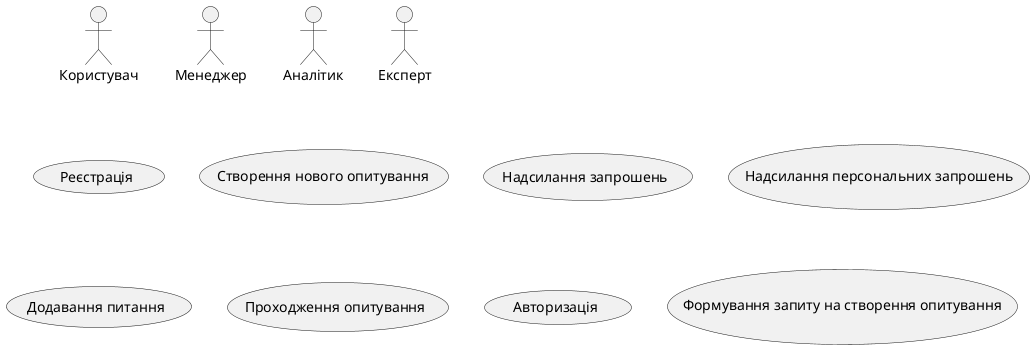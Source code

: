 @startuml

    actor "Користувач" as User

    actor "Менеджер" as Manager
    actor "Аналітик" as Analyst
    actor "Експерт" as Expert


    usecase "Реєстрація" as SE_11
    usecase "Створення нового опитування" as SE_12
    usecase "Надсилання запрошень" as SE_13
    usecase "Надсилання персональних запрошень" as SE_14
    usecase "Додавання питання" as SE_15
    usecase "Проходження опитування" as SE_16
    usecase "Авторизація" as SE_17
    usecase "Формування запиту на створення опитування" as SE_18

@enduml